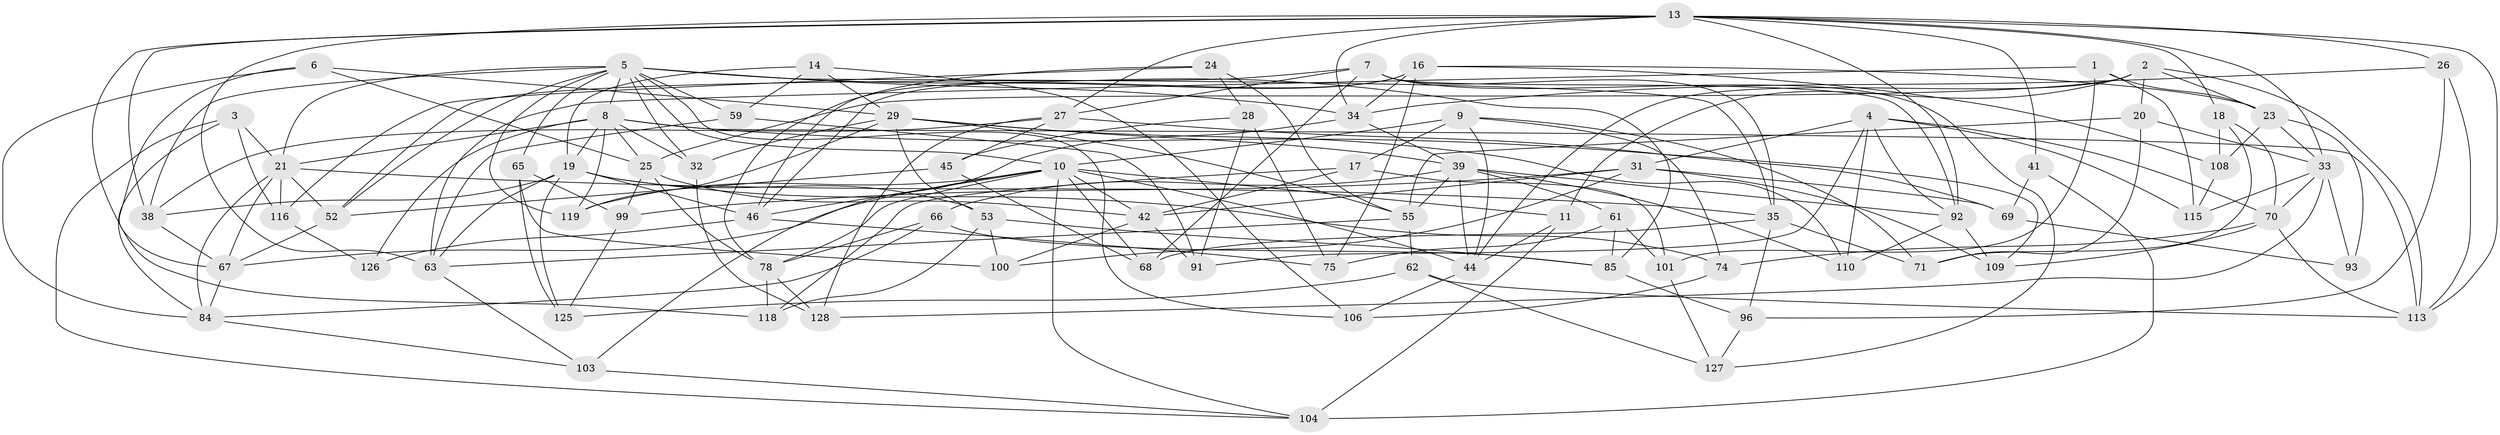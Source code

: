 // original degree distribution, {4: 1.0}
// Generated by graph-tools (version 1.1) at 2025/20/03/04/25 18:20:33]
// undirected, 79 vertices, 204 edges
graph export_dot {
graph [start="1"]
  node [color=gray90,style=filled];
  1;
  2 [super="+90"];
  3;
  4 [super="+43"];
  5 [super="+15+30+77"];
  6;
  7 [super="+114"];
  8 [super="+12+82"];
  9 [super="+57"];
  10 [super="+48+80+132+79"];
  11;
  13 [super="+22"];
  14;
  16 [super="+49"];
  17;
  18;
  19 [super="+76"];
  20;
  21 [super="+37"];
  23 [super="+86"];
  24;
  25 [super="+83"];
  26;
  27 [super="+60"];
  28;
  29 [super="+64"];
  31 [super="+40"];
  32;
  33 [super="+81"];
  34 [super="+51"];
  35 [super="+124"];
  38 [super="+122"];
  39 [super="+123+72"];
  41;
  42 [super="+58"];
  44 [super="+50"];
  45;
  46 [super="+89"];
  52 [super="+107"];
  53 [super="+97"];
  55 [super="+111"];
  59;
  61;
  62;
  63 [super="+112"];
  65;
  66;
  67 [super="+94"];
  68;
  69;
  70 [super="+105"];
  71;
  74;
  75;
  78 [super="+98"];
  84 [super="+87"];
  85 [super="+102"];
  91;
  92 [super="+95"];
  93;
  96;
  99;
  100;
  101;
  103;
  104 [super="+129"];
  106;
  108;
  109;
  110;
  113 [super="+120"];
  115;
  116;
  118;
  119;
  125;
  126;
  127;
  128;
  1 -- 63;
  1 -- 101;
  1 -- 115;
  1 -- 23;
  2 -- 20;
  2 -- 25;
  2 -- 11;
  2 -- 44;
  2 -- 23;
  2 -- 113;
  3 -- 84;
  3 -- 116;
  3 -- 21;
  3 -- 104;
  4 -- 110;
  4 -- 115;
  4 -- 91;
  4 -- 92;
  4 -- 70;
  4 -- 31;
  5 -- 59;
  5 -- 65;
  5 -- 35;
  5 -- 85;
  5 -- 52 [weight=2];
  5 -- 119;
  5 -- 8;
  5 -- 106;
  5 -- 32;
  5 -- 34;
  5 -- 21;
  5 -- 10;
  5 -- 38;
  6 -- 67;
  6 -- 25;
  6 -- 84;
  6 -- 29;
  7 -- 35;
  7 -- 27;
  7 -- 68;
  7 -- 127;
  7 -- 92;
  7 -- 52;
  8 -- 109;
  8 -- 113;
  8 -- 119;
  8 -- 126 [weight=2];
  8 -- 21;
  8 -- 19;
  8 -- 25;
  8 -- 32;
  9 -- 17;
  9 -- 71;
  9 -- 10 [weight=2];
  9 -- 74;
  9 -- 44;
  10 -- 11;
  10 -- 42;
  10 -- 78;
  10 -- 44;
  10 -- 46;
  10 -- 104;
  10 -- 67;
  10 -- 68;
  10 -- 119;
  11 -- 44;
  11 -- 104;
  13 -- 34;
  13 -- 41;
  13 -- 26;
  13 -- 33;
  13 -- 38 [weight=2];
  13 -- 113;
  13 -- 18;
  13 -- 118;
  13 -- 27;
  13 -- 92;
  13 -- 63;
  14 -- 59;
  14 -- 19;
  14 -- 106;
  14 -- 29;
  16 -- 23;
  16 -- 46;
  16 -- 75;
  16 -- 108;
  16 -- 78;
  16 -- 34;
  17 -- 118;
  17 -- 101;
  17 -- 42;
  18 -- 71;
  18 -- 108;
  18 -- 70;
  19 -- 53;
  19 -- 74;
  19 -- 125;
  19 -- 46;
  19 -- 63;
  19 -- 38;
  20 -- 33;
  20 -- 71;
  20 -- 55;
  21 -- 52;
  21 -- 35;
  21 -- 67;
  21 -- 116;
  21 -- 84;
  23 -- 33;
  23 -- 93;
  23 -- 108;
  24 -- 55;
  24 -- 116;
  24 -- 28;
  24 -- 46;
  25 -- 78;
  25 -- 42;
  25 -- 99;
  26 -- 96;
  26 -- 34;
  26 -- 113;
  27 -- 69;
  27 -- 128;
  27 -- 45;
  27 -- 38;
  28 -- 45;
  28 -- 91;
  28 -- 75;
  29 -- 32;
  29 -- 39;
  29 -- 55;
  29 -- 53;
  29 -- 119;
  29 -- 110;
  31 -- 69;
  31 -- 109;
  31 -- 99;
  31 -- 100;
  31 -- 42;
  32 -- 128;
  33 -- 128;
  33 -- 115;
  33 -- 70;
  33 -- 93 [weight=2];
  34 -- 103;
  34 -- 39;
  35 -- 96;
  35 -- 71;
  35 -- 68;
  38 -- 67;
  39 -- 92;
  39 -- 61;
  39 -- 44;
  39 -- 66;
  39 -- 55;
  39 -- 110;
  41 -- 69;
  41 -- 104 [weight=2];
  42 -- 91;
  42 -- 100;
  44 -- 106;
  45 -- 68;
  45 -- 52;
  46 -- 75;
  46 -- 126;
  52 -- 67;
  53 -- 100;
  53 -- 85 [weight=2];
  53 -- 118;
  55 -- 63;
  55 -- 62;
  59 -- 91;
  59 -- 63;
  61 -- 85;
  61 -- 101;
  61 -- 75;
  62 -- 113;
  62 -- 125;
  62 -- 127;
  63 -- 103;
  65 -- 99;
  65 -- 125;
  65 -- 100;
  66 -- 84;
  66 -- 78;
  66 -- 85;
  67 -- 84;
  69 -- 93;
  70 -- 74;
  70 -- 109;
  70 -- 113;
  74 -- 106;
  78 -- 118;
  78 -- 128;
  84 -- 103;
  85 -- 96;
  92 -- 109;
  92 -- 110;
  96 -- 127;
  99 -- 125;
  101 -- 127;
  103 -- 104;
  108 -- 115;
  116 -- 126;
}
